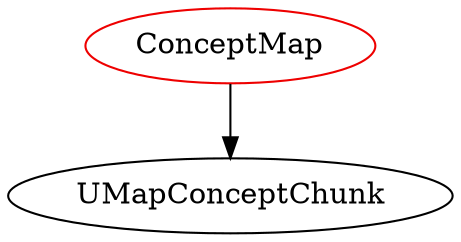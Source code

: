 digraph conceptmap{
ConceptMap	[shape=oval, color=red2, label="ConceptMap"];
ConceptMap -> UMapConceptChunk;
}
